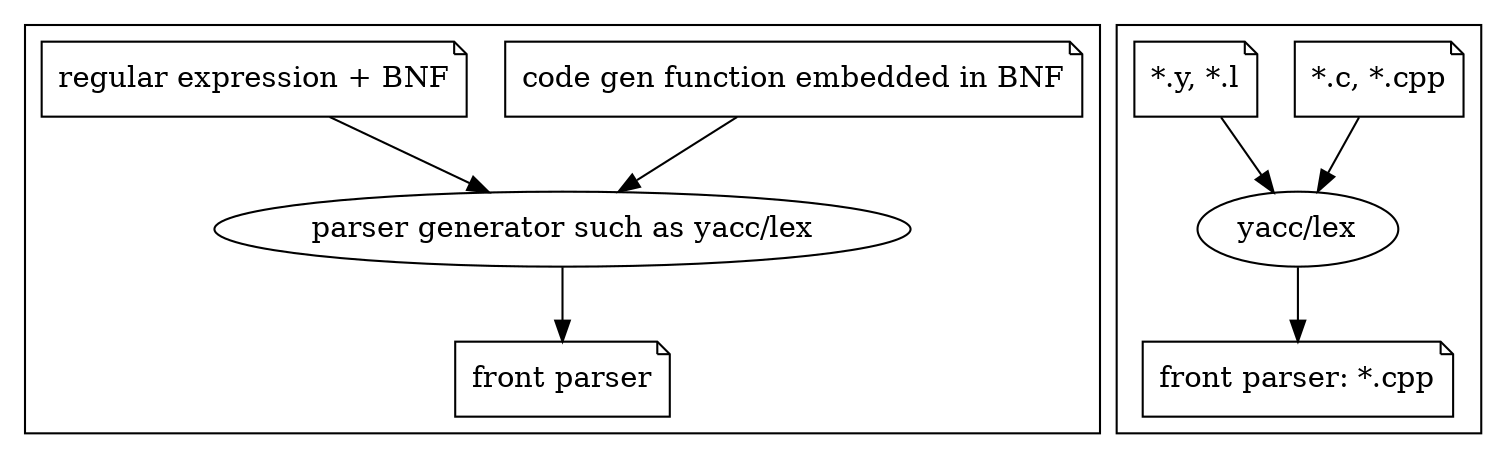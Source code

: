 digraph G {
  rankdir=TB;
  subgraph cluster_0 {
	node [color=black]; "parser generator such as yacc/lex";
	node [shape=note];  "code gen function embedded in BNF", "regular expression + BNF", "front parser";
	"code gen function embedded in BNF" -> "parser generator such as yacc/lex";
	"regular expression + BNF" -> "parser generator such as yacc/lex";
	"parser generator such as yacc/lex" -> "front parser";
  }
  subgraph cluster_1 {
	node [color=black]; "yacc/lex";
	node [shape=note];  "*.c, *.cpp", "*.y, *.l", "front parser: *.cpp";
	"*.c, *.cpp" -> "yacc/lex";
	"*.y, *.l" -> "yacc/lex";
	"yacc/lex" -> "front parser: *.cpp";
  }
//  label = "Front TableGen Flow";

}
